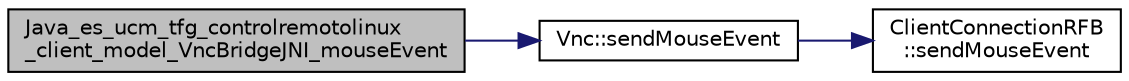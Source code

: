 digraph "Java_es_ucm_tfg_controlremotolinux_client_model_VncBridgeJNI_mouseEvent"
{
  edge [fontname="Helvetica",fontsize="10",labelfontname="Helvetica",labelfontsize="10"];
  node [fontname="Helvetica",fontsize="10",shape=record];
  rankdir="LR";
  Node1 [label="Java_es_ucm_tfg_controlremotolinux\l_client_model_VncBridgeJNI_mouseEvent",height=0.2,width=0.4,color="black", fillcolor="grey75", style="filled" fontcolor="black"];
  Node1 -> Node2 [color="midnightblue",fontsize="10",style="solid",fontname="Helvetica"];
  Node2 [label="Vnc::sendMouseEvent",height=0.2,width=0.4,color="black", fillcolor="white", style="filled",URL="$classVnc.html#a0df40ea1d639cf16e9b8b42229438715"];
  Node2 -> Node3 [color="midnightblue",fontsize="10",style="solid",fontname="Helvetica"];
  Node3 [label="ClientConnectionRFB\l::sendMouseEvent",height=0.2,width=0.4,color="black", fillcolor="white", style="filled",URL="$classClientConnectionRFB.html#aada8dfc1d985e0ff47aa058a2200598d"];
}
